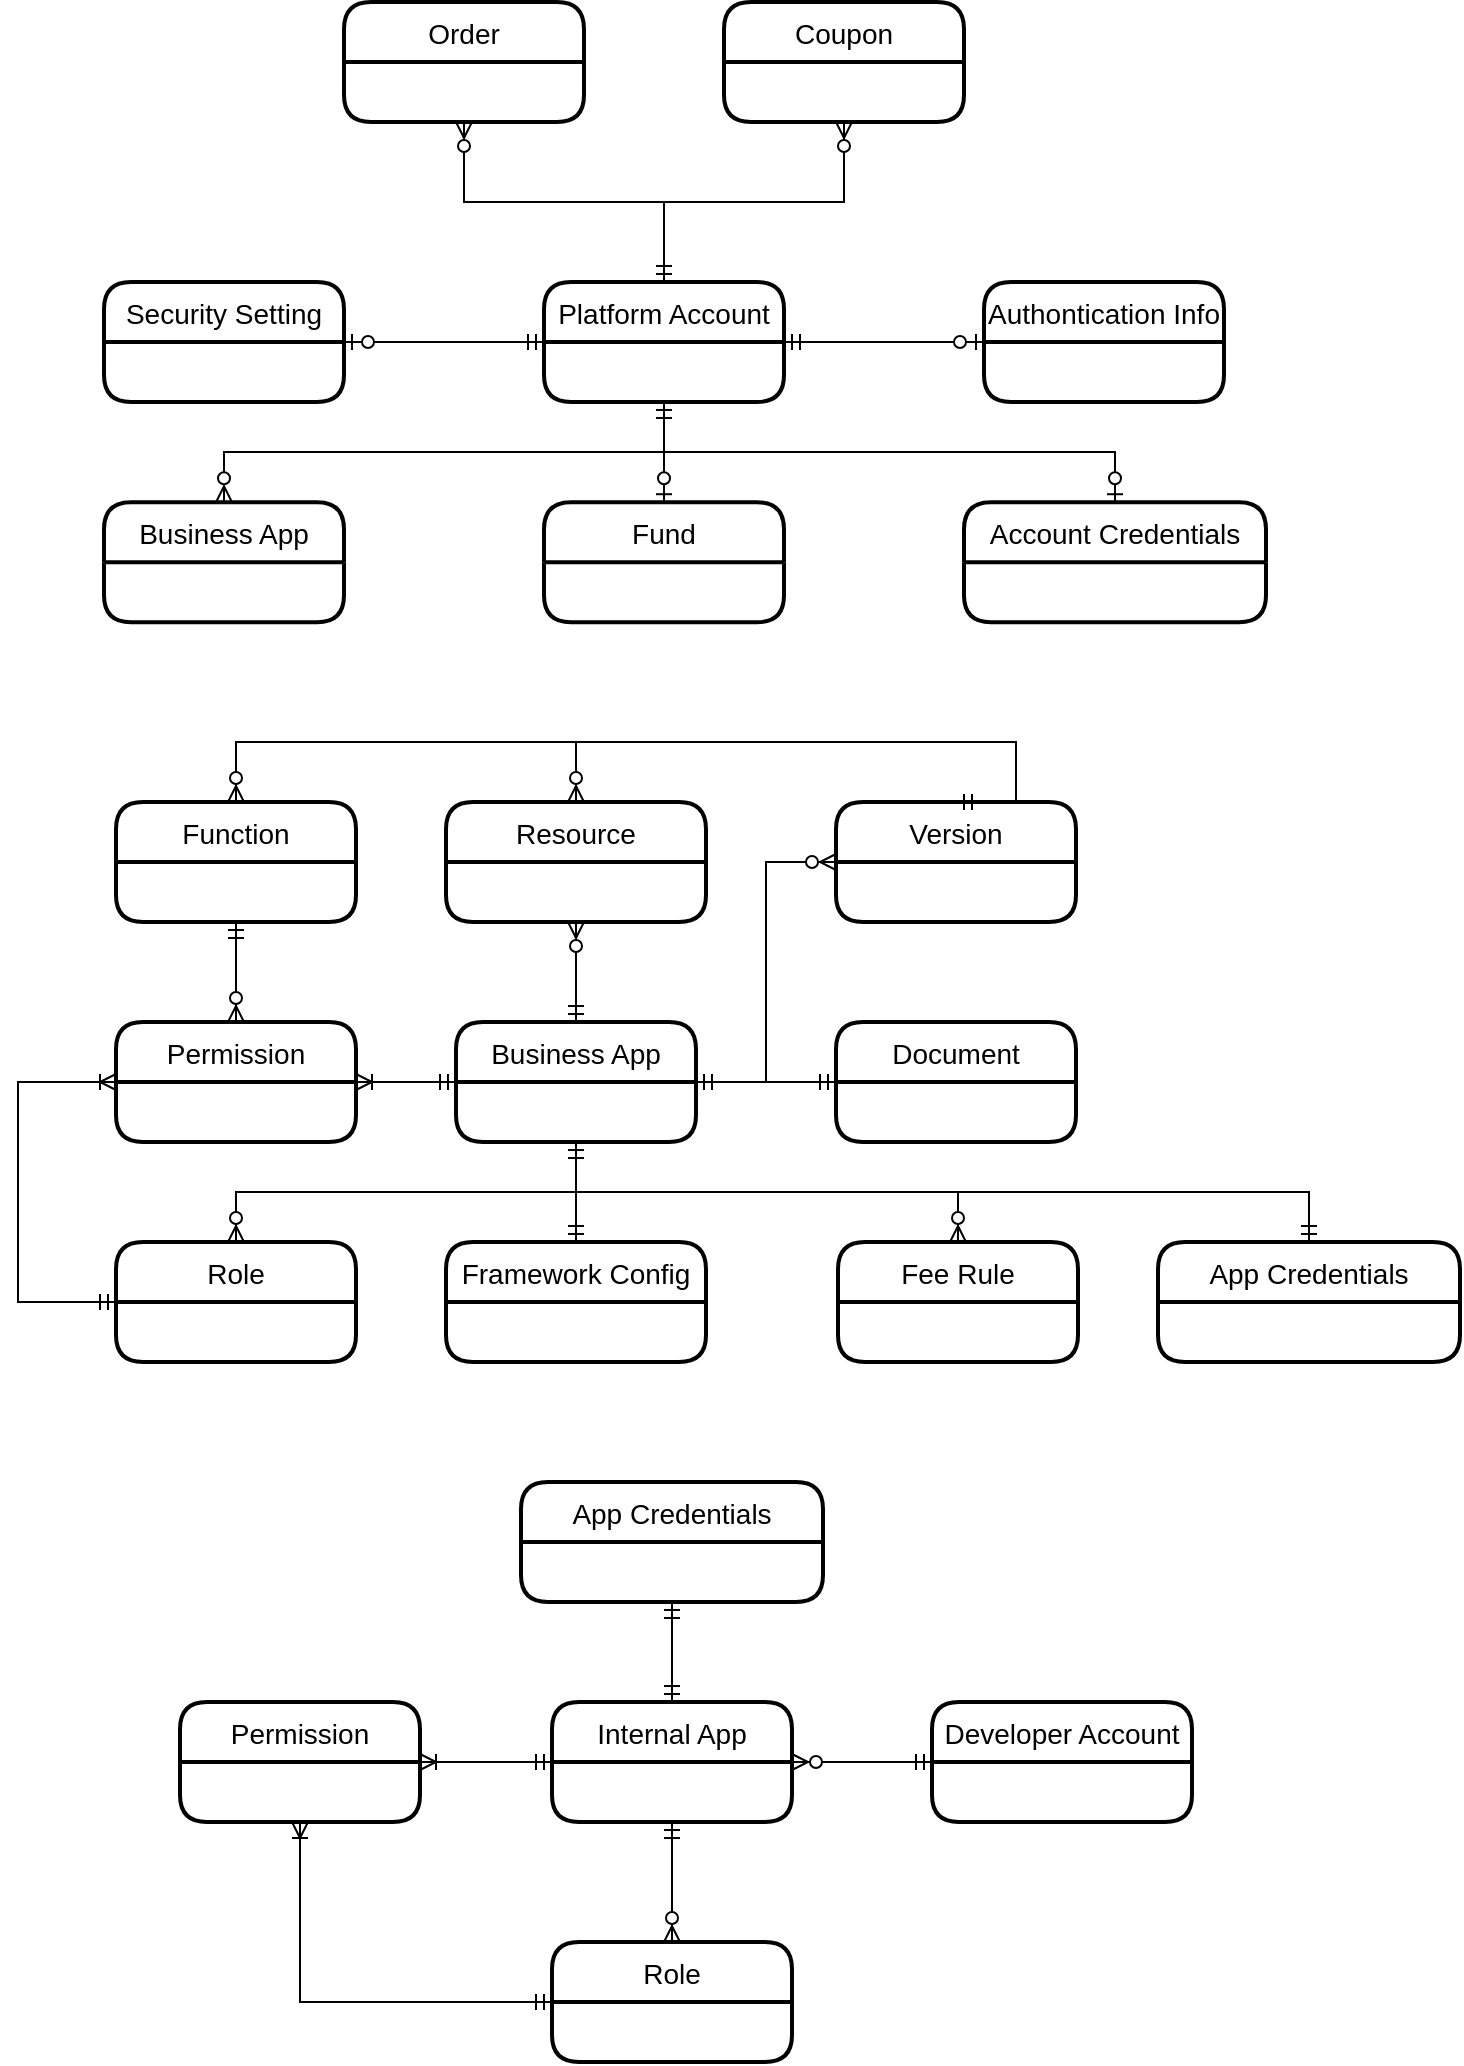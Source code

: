 <mxfile version="14.0.0" type="github" pages="2">
  <diagram id="IYIX17RpU93Togu5N2tr" name="第 1 页">
    <mxGraphModel dx="1186" dy="685" grid="1" gridSize="10" guides="1" tooltips="1" connect="1" arrows="0" fold="1" page="1" pageScale="1" pageWidth="827" pageHeight="1169" math="0" shadow="0">
      <root>
        <mxCell id="0" />
        <mxCell id="1" parent="0" />
        <mxCell id="A258h_NDpG_3otoxcBFi-5" value="Platform Account" style="swimlane;childLayout=stackLayout;horizontal=1;startSize=30;horizontalStack=0;rounded=1;fontSize=14;fontStyle=0;strokeWidth=2;resizeParent=0;resizeLast=1;shadow=0;dashed=0;align=center;" vertex="1" parent="1">
          <mxGeometry x="343" y="210" width="120" height="60" as="geometry" />
        </mxCell>
        <mxCell id="A258h_NDpG_3otoxcBFi-7" value="Business App" style="swimlane;childLayout=stackLayout;horizontal=1;startSize=30;horizontalStack=0;rounded=1;fontSize=14;fontStyle=0;strokeWidth=2;resizeParent=0;resizeLast=1;shadow=0;dashed=0;align=center;" vertex="1" parent="1">
          <mxGeometry x="299" y="580" width="120" height="60" as="geometry" />
        </mxCell>
        <mxCell id="A258h_NDpG_3otoxcBFi-8" value="Fund" style="swimlane;childLayout=stackLayout;horizontal=1;startSize=30;horizontalStack=0;rounded=1;fontSize=14;fontStyle=0;strokeWidth=2;resizeParent=0;resizeLast=1;shadow=0;dashed=0;align=center;" vertex="1" parent="1">
          <mxGeometry x="343" y="320.11" width="120" height="60" as="geometry">
            <mxRectangle x="210" y="390" width="130" height="30" as="alternateBounds" />
          </mxGeometry>
        </mxCell>
        <mxCell id="A258h_NDpG_3otoxcBFi-15" value="Order" style="swimlane;childLayout=stackLayout;horizontal=1;startSize=30;horizontalStack=0;rounded=1;fontSize=14;fontStyle=0;strokeWidth=2;resizeParent=0;resizeLast=1;shadow=0;dashed=0;align=center;" vertex="1" parent="1">
          <mxGeometry x="243" y="70" width="120" height="60" as="geometry">
            <mxRectangle x="210" y="390" width="130" height="30" as="alternateBounds" />
          </mxGeometry>
        </mxCell>
        <mxCell id="A258h_NDpG_3otoxcBFi-18" value="Coupon" style="swimlane;childLayout=stackLayout;horizontal=1;startSize=30;horizontalStack=0;rounded=1;fontSize=14;fontStyle=0;strokeWidth=2;resizeParent=0;resizeLast=1;shadow=0;dashed=0;align=center;" vertex="1" parent="1">
          <mxGeometry x="433" y="70" width="120" height="60" as="geometry">
            <mxRectangle x="210" y="390" width="130" height="30" as="alternateBounds" />
          </mxGeometry>
        </mxCell>
        <mxCell id="A258h_NDpG_3otoxcBFi-23" value="Security Setting" style="swimlane;childLayout=stackLayout;horizontal=1;startSize=30;horizontalStack=0;rounded=1;fontSize=14;fontStyle=0;strokeWidth=2;resizeParent=0;resizeLast=1;shadow=0;dashed=0;align=center;" vertex="1" parent="1">
          <mxGeometry x="123" y="210" width="120" height="60" as="geometry">
            <mxRectangle x="210" y="390" width="130" height="30" as="alternateBounds" />
          </mxGeometry>
        </mxCell>
        <mxCell id="A258h_NDpG_3otoxcBFi-28" value="Authontication Info" style="swimlane;childLayout=stackLayout;horizontal=1;startSize=30;horizontalStack=0;rounded=1;fontSize=14;fontStyle=0;strokeWidth=2;resizeParent=0;resizeLast=1;shadow=0;dashed=0;align=center;" vertex="1" parent="1">
          <mxGeometry x="563" y="210" width="120" height="60" as="geometry">
            <mxRectangle x="210" y="390" width="130" height="30" as="alternateBounds" />
          </mxGeometry>
        </mxCell>
        <mxCell id="A258h_NDpG_3otoxcBFi-31" value="Permission" style="swimlane;childLayout=stackLayout;horizontal=1;startSize=30;horizontalStack=0;rounded=1;fontSize=14;fontStyle=0;strokeWidth=2;resizeParent=0;resizeLast=1;shadow=0;dashed=0;align=center;" vertex="1" parent="1">
          <mxGeometry x="129" y="580" width="120" height="60" as="geometry" />
        </mxCell>
        <mxCell id="A258h_NDpG_3otoxcBFi-34" value="Account Credentials" style="swimlane;childLayout=stackLayout;horizontal=1;startSize=30;horizontalStack=0;rounded=1;fontSize=14;fontStyle=0;strokeWidth=2;resizeParent=0;resizeLast=1;shadow=0;dashed=0;align=center;" vertex="1" parent="1">
          <mxGeometry x="553" y="320.11" width="151" height="60" as="geometry" />
        </mxCell>
        <mxCell id="A258h_NDpG_3otoxcBFi-37" value="Framework Config" style="swimlane;childLayout=stackLayout;horizontal=1;startSize=30;horizontalStack=0;rounded=1;fontSize=14;fontStyle=0;strokeWidth=2;resizeParent=0;resizeLast=1;shadow=0;dashed=0;align=center;" vertex="1" parent="1">
          <mxGeometry x="294" y="690" width="130" height="60" as="geometry" />
        </mxCell>
        <mxCell id="A258h_NDpG_3otoxcBFi-44" value="Resource" style="swimlane;childLayout=stackLayout;horizontal=1;startSize=30;horizontalStack=0;rounded=1;fontSize=14;fontStyle=0;strokeWidth=2;resizeParent=0;resizeLast=1;shadow=0;dashed=0;align=center;" vertex="1" parent="1">
          <mxGeometry x="294" y="470" width="130" height="60" as="geometry" />
        </mxCell>
        <mxCell id="A258h_NDpG_3otoxcBFi-61" value="Business App" style="swimlane;childLayout=stackLayout;horizontal=1;startSize=30;horizontalStack=0;rounded=1;fontSize=14;fontStyle=0;strokeWidth=2;resizeParent=0;resizeLast=1;shadow=0;dashed=0;align=center;" vertex="1" parent="1">
          <mxGeometry x="123" y="320.11" width="120" height="60" as="geometry">
            <mxRectangle x="210" y="390" width="130" height="30" as="alternateBounds" />
          </mxGeometry>
        </mxCell>
        <mxCell id="A258h_NDpG_3otoxcBFi-66" value="Version" style="swimlane;childLayout=stackLayout;horizontal=1;startSize=30;horizontalStack=0;rounded=1;fontSize=14;fontStyle=0;strokeWidth=2;resizeParent=0;resizeLast=1;shadow=0;dashed=0;align=center;" vertex="1" parent="1">
          <mxGeometry x="489" y="470" width="120" height="60" as="geometry" />
        </mxCell>
        <mxCell id="A258h_NDpG_3otoxcBFi-71" value="Fee Rule" style="swimlane;childLayout=stackLayout;horizontal=1;startSize=30;horizontalStack=0;rounded=1;fontSize=14;fontStyle=0;strokeWidth=2;resizeParent=0;resizeLast=1;shadow=0;dashed=0;align=center;" vertex="1" parent="1">
          <mxGeometry x="490" y="690" width="120" height="60" as="geometry" />
        </mxCell>
        <mxCell id="A258h_NDpG_3otoxcBFi-74" value="Function" style="swimlane;childLayout=stackLayout;horizontal=1;startSize=30;horizontalStack=0;rounded=1;fontSize=14;fontStyle=0;strokeWidth=2;resizeParent=0;resizeLast=1;shadow=0;dashed=0;align=center;" vertex="1" parent="1">
          <mxGeometry x="129" y="470" width="120" height="60" as="geometry" />
        </mxCell>
        <mxCell id="Qw2MKtvuWThIbptTe2I7-36" value="" style="edgeStyle=orthogonalEdgeStyle;fontSize=12;html=1;endArrow=ERzeroToMany;startArrow=ERmandOne;exitX=0.5;exitY=0;exitDx=0;exitDy=0;entryX=0.5;entryY=1;entryDx=0;entryDy=0;rounded=0;" edge="1" parent="1" source="A258h_NDpG_3otoxcBFi-5" target="A258h_NDpG_3otoxcBFi-18">
          <mxGeometry width="100" height="100" relative="1" as="geometry">
            <mxPoint x="563" y="220" as="sourcePoint" />
            <mxPoint x="663" y="120" as="targetPoint" />
          </mxGeometry>
        </mxCell>
        <mxCell id="Qw2MKtvuWThIbptTe2I7-37" value="" style="edgeStyle=orthogonalEdgeStyle;fontSize=12;html=1;endArrow=ERzeroToMany;startArrow=ERmandOne;exitX=0.5;exitY=0;exitDx=0;exitDy=0;entryX=0.5;entryY=1;entryDx=0;entryDy=0;rounded=0;" edge="1" parent="1" source="A258h_NDpG_3otoxcBFi-5" target="A258h_NDpG_3otoxcBFi-15">
          <mxGeometry width="100" height="100" relative="1" as="geometry">
            <mxPoint x="297" y="160" as="sourcePoint" />
            <mxPoint x="387" y="80" as="targetPoint" />
          </mxGeometry>
        </mxCell>
        <mxCell id="Qw2MKtvuWThIbptTe2I7-42" value="" style="fontSize=12;html=1;endArrow=ERzeroToMany;startArrow=ERmandOne;exitX=1;exitY=0.5;exitDx=0;exitDy=0;entryX=0;entryY=0.5;entryDx=0;entryDy=0;edgeStyle=orthogonalEdgeStyle;rounded=0;" edge="1" parent="1" source="A258h_NDpG_3otoxcBFi-7" target="A258h_NDpG_3otoxcBFi-66">
          <mxGeometry width="100" height="100" relative="1" as="geometry">
            <mxPoint x="655" y="405" as="sourcePoint" />
            <mxPoint x="755" y="305" as="targetPoint" />
          </mxGeometry>
        </mxCell>
        <mxCell id="Qw2MKtvuWThIbptTe2I7-43" value="" style="fontSize=12;html=1;endArrow=ERzeroToMany;startArrow=ERmandOne;exitX=0.5;exitY=1;exitDx=0;exitDy=0;entryX=0.5;entryY=0;entryDx=0;entryDy=0;rounded=0;edgeStyle=orthogonalEdgeStyle;" edge="1" parent="1" source="A258h_NDpG_3otoxcBFi-5" target="A258h_NDpG_3otoxcBFi-61">
          <mxGeometry width="100" height="100" relative="1" as="geometry">
            <mxPoint x="607" y="480.11" as="sourcePoint" />
            <mxPoint x="707" y="380.11" as="targetPoint" />
          </mxGeometry>
        </mxCell>
        <mxCell id="Qw2MKtvuWThIbptTe2I7-50" value="" style="fontSize=12;html=1;endArrow=ERzeroToMany;startArrow=ERmandOne;exitX=0.5;exitY=0;exitDx=0;exitDy=0;entryX=0.5;entryY=1;entryDx=0;entryDy=0;" edge="1" parent="1" source="A258h_NDpG_3otoxcBFi-7" target="A258h_NDpG_3otoxcBFi-44">
          <mxGeometry width="100" height="100" relative="1" as="geometry">
            <mxPoint x="745" y="50" as="sourcePoint" />
            <mxPoint x="845" y="-50" as="targetPoint" />
          </mxGeometry>
        </mxCell>
        <mxCell id="Qw2MKtvuWThIbptTe2I7-56" value="" style="edgeStyle=orthogonalEdgeStyle;fontSize=12;html=1;endArrow=ERoneToMany;startArrow=ERmandOne;rounded=0;exitX=0;exitY=0.5;exitDx=0;exitDy=0;entryX=1;entryY=0.5;entryDx=0;entryDy=0;" edge="1" parent="1" source="A258h_NDpG_3otoxcBFi-7" target="A258h_NDpG_3otoxcBFi-31">
          <mxGeometry width="100" height="100" relative="1" as="geometry">
            <mxPoint x="755" y="210" as="sourcePoint" />
            <mxPoint x="855" y="110" as="targetPoint" />
          </mxGeometry>
        </mxCell>
        <mxCell id="Qw2MKtvuWThIbptTe2I7-57" value="" style="edgeStyle=orthogonalEdgeStyle;fontSize=12;html=1;endArrow=ERmandOne;startArrow=ERmandOne;rounded=0;exitX=0.5;exitY=1;exitDx=0;exitDy=0;entryX=0.5;entryY=0;entryDx=0;entryDy=0;" edge="1" parent="1" source="A258h_NDpG_3otoxcBFi-7" target="A258h_NDpG_3otoxcBFi-37">
          <mxGeometry width="100" height="100" relative="1" as="geometry">
            <mxPoint x="519" y="490" as="sourcePoint" />
            <mxPoint x="619" y="390" as="targetPoint" />
          </mxGeometry>
        </mxCell>
        <mxCell id="Qw2MKtvuWThIbptTe2I7-59" value="" style="edgeStyle=orthogonalEdgeStyle;fontSize=12;html=1;endArrow=ERzeroToMany;startArrow=ERmandOne;exitX=0.5;exitY=1;exitDx=0;exitDy=0;entryX=0.5;entryY=0;entryDx=0;entryDy=0;rounded=0;" edge="1" parent="1" source="A258h_NDpG_3otoxcBFi-74" target="A258h_NDpG_3otoxcBFi-31">
          <mxGeometry width="100" height="100" relative="1" as="geometry">
            <mxPoint x="519" y="420" as="sourcePoint" />
            <mxPoint x="609" y="340" as="targetPoint" />
          </mxGeometry>
        </mxCell>
        <mxCell id="Qw2MKtvuWThIbptTe2I7-60" value="" style="edgeStyle=orthogonalEdgeStyle;fontSize=12;html=1;endArrow=ERzeroToMany;startArrow=ERmandOne;entryX=0.5;entryY=0;entryDx=0;entryDy=0;rounded=0;exitX=0.5;exitY=1;exitDx=0;exitDy=0;" edge="1" parent="1" source="A258h_NDpG_3otoxcBFi-7" target="A258h_NDpG_3otoxcBFi-71">
          <mxGeometry width="100" height="100" relative="1" as="geometry">
            <mxPoint x="395" y="670" as="sourcePoint" />
            <mxPoint x="555" y="340" as="targetPoint" />
          </mxGeometry>
        </mxCell>
        <mxCell id="Qw2MKtvuWThIbptTe2I7-64" value="" style="edgeStyle=orthogonalEdgeStyle;fontSize=12;html=1;endArrow=ERzeroToMany;startArrow=ERmandOne;exitX=0.5;exitY=0;exitDx=0;exitDy=0;entryX=0.5;entryY=0;entryDx=0;entryDy=0;rounded=0;" edge="1" parent="1" source="A258h_NDpG_3otoxcBFi-66" target="A258h_NDpG_3otoxcBFi-44">
          <mxGeometry width="100" height="100" relative="1" as="geometry">
            <mxPoint x="575" y="520" as="sourcePoint" />
            <mxPoint x="665" y="440" as="targetPoint" />
            <Array as="points">
              <mxPoint x="579" y="440" />
              <mxPoint x="359" y="440" />
            </Array>
          </mxGeometry>
        </mxCell>
        <mxCell id="Qw2MKtvuWThIbptTe2I7-65" value="" style="edgeStyle=orthogonalEdgeStyle;fontSize=12;html=1;endArrow=ERzeroToMany;startArrow=ERmandOne;exitX=0.5;exitY=0;exitDx=0;exitDy=0;entryX=0.5;entryY=0;entryDx=0;entryDy=0;rounded=0;" edge="1" parent="1" source="A258h_NDpG_3otoxcBFi-66" target="A258h_NDpG_3otoxcBFi-74">
          <mxGeometry width="100" height="100" relative="1" as="geometry">
            <mxPoint x="529" y="430" as="sourcePoint" />
            <mxPoint x="619" y="350" as="targetPoint" />
            <Array as="points">
              <mxPoint x="579" y="440" />
              <mxPoint x="189" y="440" />
            </Array>
          </mxGeometry>
        </mxCell>
        <mxCell id="Qw2MKtvuWThIbptTe2I7-70" value="" style="edgeStyle=orthogonalEdgeStyle;fontSize=12;html=1;endArrow=ERzeroToOne;startArrow=ERmandOne;rounded=0;exitX=0;exitY=0.5;exitDx=0;exitDy=0;entryX=1;entryY=0.5;entryDx=0;entryDy=0;" edge="1" parent="1" source="A258h_NDpG_3otoxcBFi-5" target="A258h_NDpG_3otoxcBFi-23">
          <mxGeometry width="100" height="100" relative="1" as="geometry">
            <mxPoint x="1013" y="400" as="sourcePoint" />
            <mxPoint x="1113" y="300" as="targetPoint" />
          </mxGeometry>
        </mxCell>
        <mxCell id="Qw2MKtvuWThIbptTe2I7-71" value="" style="edgeStyle=orthogonalEdgeStyle;fontSize=12;html=1;endArrow=ERzeroToOne;startArrow=ERmandOne;rounded=0;exitX=1;exitY=0.5;exitDx=0;exitDy=0;" edge="1" parent="1" source="A258h_NDpG_3otoxcBFi-5">
          <mxGeometry width="100" height="100" relative="1" as="geometry">
            <mxPoint x="973" y="370" as="sourcePoint" />
            <mxPoint x="563" y="240" as="targetPoint" />
          </mxGeometry>
        </mxCell>
        <mxCell id="Qw2MKtvuWThIbptTe2I7-78" value="Role" style="swimlane;childLayout=stackLayout;horizontal=1;startSize=30;horizontalStack=0;rounded=1;fontSize=14;fontStyle=0;strokeWidth=2;resizeParent=0;resizeLast=1;shadow=0;dashed=0;align=center;" vertex="1" parent="1">
          <mxGeometry x="129" y="690" width="120" height="60" as="geometry" />
        </mxCell>
        <mxCell id="Qw2MKtvuWThIbptTe2I7-79" value="" style="fontSize=12;html=1;endArrow=ERzeroToMany;startArrow=ERmandOne;exitX=0.5;exitY=1;exitDx=0;exitDy=0;edgeStyle=orthogonalEdgeStyle;rounded=0;" edge="1" parent="1" source="A258h_NDpG_3otoxcBFi-7" target="Qw2MKtvuWThIbptTe2I7-78">
          <mxGeometry width="100" height="100" relative="1" as="geometry">
            <mxPoint x="565" y="790" as="sourcePoint" />
            <mxPoint x="665" y="790" as="targetPoint" />
          </mxGeometry>
        </mxCell>
        <mxCell id="Qw2MKtvuWThIbptTe2I7-80" value="" style="edgeStyle=orthogonalEdgeStyle;fontSize=12;html=1;endArrow=ERzeroToOne;startArrow=ERmandOne;rounded=0;exitX=0.5;exitY=1;exitDx=0;exitDy=0;entryX=0.5;entryY=0;entryDx=0;entryDy=0;" edge="1" parent="1" source="A258h_NDpG_3otoxcBFi-5" target="A258h_NDpG_3otoxcBFi-8">
          <mxGeometry width="100" height="100" relative="1" as="geometry">
            <mxPoint x="473" y="250" as="sourcePoint" />
            <mxPoint x="573" y="250" as="targetPoint" />
          </mxGeometry>
        </mxCell>
        <mxCell id="zjfae4b-PSYvWiLO06Wc-3" value="Internal App" style="swimlane;childLayout=stackLayout;horizontal=1;startSize=30;horizontalStack=0;rounded=1;fontSize=14;fontStyle=0;strokeWidth=2;resizeParent=0;resizeLast=1;shadow=0;dashed=0;align=center;" vertex="1" parent="1">
          <mxGeometry x="347" y="920" width="120" height="60" as="geometry" />
        </mxCell>
        <mxCell id="zjfae4b-PSYvWiLO06Wc-4" value="Permission" style="swimlane;childLayout=stackLayout;horizontal=1;startSize=30;horizontalStack=0;rounded=1;fontSize=14;fontStyle=0;strokeWidth=2;resizeParent=0;resizeLast=1;shadow=0;dashed=0;align=center;" vertex="1" parent="1">
          <mxGeometry x="161" y="920" width="120" height="60" as="geometry" />
        </mxCell>
        <mxCell id="zjfae4b-PSYvWiLO06Wc-12" value="" style="edgeStyle=orthogonalEdgeStyle;fontSize=12;html=1;endArrow=ERoneToMany;startArrow=ERmandOne;rounded=0;exitX=0;exitY=0.5;exitDx=0;exitDy=0;entryX=1;entryY=0.5;entryDx=0;entryDy=0;" edge="1" parent="1" source="zjfae4b-PSYvWiLO06Wc-3" target="zjfae4b-PSYvWiLO06Wc-4">
          <mxGeometry width="100" height="100" relative="1" as="geometry">
            <mxPoint x="787" y="550" as="sourcePoint" />
            <mxPoint x="887" y="450" as="targetPoint" />
          </mxGeometry>
        </mxCell>
        <mxCell id="zjfae4b-PSYvWiLO06Wc-18" value="Role" style="swimlane;childLayout=stackLayout;horizontal=1;startSize=30;horizontalStack=0;rounded=1;fontSize=14;fontStyle=0;strokeWidth=2;resizeParent=0;resizeLast=1;shadow=0;dashed=0;align=center;" vertex="1" parent="1">
          <mxGeometry x="347" y="1040" width="120" height="60" as="geometry" />
        </mxCell>
        <mxCell id="zjfae4b-PSYvWiLO06Wc-19" value="" style="fontSize=12;html=1;endArrow=ERzeroToMany;startArrow=ERmandOne;exitX=0.5;exitY=1;exitDx=0;exitDy=0;edgeStyle=orthogonalEdgeStyle;rounded=0;" edge="1" parent="1" source="zjfae4b-PSYvWiLO06Wc-3" target="zjfae4b-PSYvWiLO06Wc-18">
          <mxGeometry width="100" height="100" relative="1" as="geometry">
            <mxPoint x="597" y="1130" as="sourcePoint" />
            <mxPoint x="697" y="1130" as="targetPoint" />
          </mxGeometry>
        </mxCell>
        <mxCell id="zjfae4b-PSYvWiLO06Wc-20" value="" style="edgeStyle=orthogonalEdgeStyle;fontSize=12;html=1;endArrow=ERoneToMany;startArrow=ERmandOne;rounded=0;exitX=0;exitY=0.5;exitDx=0;exitDy=0;entryX=0.5;entryY=1;entryDx=0;entryDy=0;" edge="1" parent="1" source="zjfae4b-PSYvWiLO06Wc-18" target="zjfae4b-PSYvWiLO06Wc-4">
          <mxGeometry width="100" height="100" relative="1" as="geometry">
            <mxPoint x="261" y="1150" as="sourcePoint" />
            <mxPoint x="211" y="1150" as="targetPoint" />
            <Array as="points">
              <mxPoint x="221" y="1070" />
            </Array>
          </mxGeometry>
        </mxCell>
        <mxCell id="zjfae4b-PSYvWiLO06Wc-21" value="Developer Account" style="swimlane;childLayout=stackLayout;horizontal=1;startSize=30;horizontalStack=0;rounded=1;fontSize=14;fontStyle=0;strokeWidth=2;resizeParent=0;resizeLast=1;shadow=0;dashed=0;align=center;" vertex="1" parent="1">
          <mxGeometry x="537" y="920" width="130" height="60" as="geometry" />
        </mxCell>
        <mxCell id="zjfae4b-PSYvWiLO06Wc-22" value="" style="fontSize=12;html=1;endArrow=ERzeroToMany;startArrow=ERmandOne;exitX=0;exitY=0.5;exitDx=0;exitDy=0;entryX=1;entryY=0.5;entryDx=0;entryDy=0;" edge="1" parent="1" source="zjfae4b-PSYvWiLO06Wc-21" target="zjfae4b-PSYvWiLO06Wc-3">
          <mxGeometry width="100" height="100" relative="1" as="geometry">
            <mxPoint x="517" y="830" as="sourcePoint" />
            <mxPoint x="617" y="830" as="targetPoint" />
          </mxGeometry>
        </mxCell>
        <mxCell id="zjfae4b-PSYvWiLO06Wc-26" value="Document" style="swimlane;childLayout=stackLayout;horizontal=1;startSize=30;horizontalStack=0;rounded=1;fontSize=14;fontStyle=0;strokeWidth=2;resizeParent=0;resizeLast=1;shadow=0;dashed=0;align=center;" vertex="1" parent="1">
          <mxGeometry x="489" y="580" width="120" height="60" as="geometry" />
        </mxCell>
        <mxCell id="zjfae4b-PSYvWiLO06Wc-27" value="" style="fontSize=12;html=1;endArrow=ERmandOne;startArrow=ERmandOne;entryX=0;entryY=0.5;entryDx=0;entryDy=0;exitX=1;exitY=0.5;exitDx=0;exitDy=0;" edge="1" parent="1" source="A258h_NDpG_3otoxcBFi-7" target="zjfae4b-PSYvWiLO06Wc-26">
          <mxGeometry width="100" height="100" relative="1" as="geometry">
            <mxPoint x="499" y="610" as="sourcePoint" />
            <mxPoint x="499" y="560" as="targetPoint" />
          </mxGeometry>
        </mxCell>
        <mxCell id="zjfae4b-PSYvWiLO06Wc-28" value="" style="edgeStyle=orthogonalEdgeStyle;fontSize=12;html=1;endArrow=ERzeroToOne;startArrow=ERmandOne;exitX=0.5;exitY=1;exitDx=0;exitDy=0;entryX=0.5;entryY=0;entryDx=0;entryDy=0;rounded=0;" edge="1" parent="1" source="A258h_NDpG_3otoxcBFi-5" target="A258h_NDpG_3otoxcBFi-34">
          <mxGeometry width="100" height="100" relative="1" as="geometry">
            <mxPoint x="273" y="890" as="sourcePoint" />
            <mxPoint x="373" y="790" as="targetPoint" />
          </mxGeometry>
        </mxCell>
        <mxCell id="zjfae4b-PSYvWiLO06Wc-29" value="" style="edgeStyle=orthogonalEdgeStyle;fontSize=12;html=1;endArrow=ERoneToMany;startArrow=ERmandOne;exitX=0;exitY=0.5;exitDx=0;exitDy=0;entryX=0;entryY=0.5;entryDx=0;entryDy=0;rounded=0;" edge="1" parent="1" source="Qw2MKtvuWThIbptTe2I7-78" target="A258h_NDpG_3otoxcBFi-31">
          <mxGeometry width="100" height="100" relative="1" as="geometry">
            <mxPoint x="-10" y="740" as="sourcePoint" />
            <mxPoint x="90" y="640" as="targetPoint" />
            <Array as="points">
              <mxPoint x="80" y="720" />
              <mxPoint x="80" y="610" />
            </Array>
          </mxGeometry>
        </mxCell>
        <mxCell id="zjfae4b-PSYvWiLO06Wc-30" value="App Credentials" style="swimlane;childLayout=stackLayout;horizontal=1;startSize=30;horizontalStack=0;rounded=1;fontSize=14;fontStyle=0;strokeWidth=2;resizeParent=0;resizeLast=1;shadow=0;dashed=0;align=center;" vertex="1" parent="1">
          <mxGeometry x="650" y="690" width="151" height="60" as="geometry" />
        </mxCell>
        <mxCell id="zjfae4b-PSYvWiLO06Wc-31" value="" style="edgeStyle=orthogonalEdgeStyle;fontSize=12;html=1;endArrow=ERmandOne;startArrow=ERmandOne;rounded=0;exitX=0.5;exitY=1;exitDx=0;exitDy=0;entryX=0.5;entryY=0;entryDx=0;entryDy=0;" edge="1" parent="1" source="A258h_NDpG_3otoxcBFi-7" target="zjfae4b-PSYvWiLO06Wc-30">
          <mxGeometry width="100" height="100" relative="1" as="geometry">
            <mxPoint x="369" y="650" as="sourcePoint" />
            <mxPoint x="369" y="700" as="targetPoint" />
          </mxGeometry>
        </mxCell>
        <mxCell id="zjfae4b-PSYvWiLO06Wc-32" value="App Credentials" style="swimlane;childLayout=stackLayout;horizontal=1;startSize=30;horizontalStack=0;rounded=1;fontSize=14;fontStyle=0;strokeWidth=2;resizeParent=0;resizeLast=1;shadow=0;dashed=0;align=center;" vertex="1" parent="1">
          <mxGeometry x="331.5" y="810" width="151" height="60" as="geometry" />
        </mxCell>
        <mxCell id="zjfae4b-PSYvWiLO06Wc-33" value="" style="edgeStyle=orthogonalEdgeStyle;fontSize=12;html=1;endArrow=ERmandOne;startArrow=ERmandOne;rounded=0;exitX=0.5;exitY=1;exitDx=0;exitDy=0;" edge="1" parent="1" source="zjfae4b-PSYvWiLO06Wc-32" target="zjfae4b-PSYvWiLO06Wc-3">
          <mxGeometry width="100" height="100" relative="1" as="geometry">
            <mxPoint x="410" y="650" as="sourcePoint" />
            <mxPoint x="776.5" y="700" as="targetPoint" />
          </mxGeometry>
        </mxCell>
      </root>
    </mxGraphModel>
  </diagram>
  <diagram id="cXg32cSVJEyeUhCVyxiW" name="第 2 页">
    <mxGraphModel dx="1186" dy="685" grid="1" gridSize="10" guides="1" tooltips="1" connect="1" arrows="1" fold="1" page="1" pageScale="1" pageWidth="827" pageHeight="1169" math="0" shadow="0">
      <root>
        <mxCell id="U0HshNzUBzlzaWFqLwYB-0" />
        <mxCell id="U0HshNzUBzlzaWFqLwYB-1" parent="U0HshNzUBzlzaWFqLwYB-0" />
        <mxCell id="crABGNKRulGtUiDR5h1D-0" value="Platform Account" style="swimlane;childLayout=stackLayout;horizontal=1;startSize=30;horizontalStack=0;rounded=1;fontSize=14;fontStyle=0;strokeWidth=2;resizeParent=0;resizeLast=1;shadow=0;dashed=0;align=center;" vertex="1" parent="U0HshNzUBzlzaWFqLwYB-1">
          <mxGeometry x="380" y="190" width="120" height="60" as="geometry" />
        </mxCell>
        <mxCell id="crABGNKRulGtUiDR5h1D-1" value="Internal App" style="swimlane;childLayout=stackLayout;horizontal=1;startSize=30;horizontalStack=0;rounded=1;fontSize=14;fontStyle=0;strokeWidth=2;resizeParent=0;resizeLast=1;shadow=0;dashed=0;align=center;" vertex="1" parent="U0HshNzUBzlzaWFqLwYB-1">
          <mxGeometry x="410" y="590" width="120" height="60" as="geometry" />
        </mxCell>
        <mxCell id="crABGNKRulGtUiDR5h1D-2" value="Fund" style="swimlane;childLayout=stackLayout;horizontal=1;startSize=30;horizontalStack=0;rounded=1;fontSize=14;fontStyle=0;strokeWidth=2;resizeParent=0;resizeLast=1;shadow=0;dashed=0;align=center;" vertex="1" parent="U0HshNzUBzlzaWFqLwYB-1">
          <mxGeometry x="600" y="300.11" width="120" height="60" as="geometry">
            <mxRectangle x="210" y="390" width="130" height="30" as="alternateBounds" />
          </mxGeometry>
        </mxCell>
        <mxCell id="crABGNKRulGtUiDR5h1D-3" value="Order" style="swimlane;childLayout=stackLayout;horizontal=1;startSize=30;horizontalStack=0;rounded=1;fontSize=14;fontStyle=0;strokeWidth=2;resizeParent=0;resizeLast=1;shadow=0;dashed=0;align=center;" vertex="1" parent="U0HshNzUBzlzaWFqLwYB-1">
          <mxGeometry x="280" y="50" width="120" height="60" as="geometry">
            <mxRectangle x="210" y="390" width="130" height="30" as="alternateBounds" />
          </mxGeometry>
        </mxCell>
        <mxCell id="crABGNKRulGtUiDR5h1D-4" value="Coupon" style="swimlane;childLayout=stackLayout;horizontal=1;startSize=30;horizontalStack=0;rounded=1;fontSize=14;fontStyle=0;strokeWidth=2;resizeParent=0;resizeLast=1;shadow=0;dashed=0;align=center;" vertex="1" parent="U0HshNzUBzlzaWFqLwYB-1">
          <mxGeometry x="470" y="50" width="120" height="60" as="geometry">
            <mxRectangle x="210" y="390" width="130" height="30" as="alternateBounds" />
          </mxGeometry>
        </mxCell>
        <mxCell id="crABGNKRulGtUiDR5h1D-5" value="Security Setting" style="swimlane;childLayout=stackLayout;horizontal=1;startSize=30;horizontalStack=0;rounded=1;fontSize=14;fontStyle=0;strokeWidth=2;resizeParent=0;resizeLast=1;shadow=0;dashed=0;align=center;" vertex="1" parent="U0HshNzUBzlzaWFqLwYB-1">
          <mxGeometry x="160" y="190" width="120" height="60" as="geometry">
            <mxRectangle x="210" y="390" width="130" height="30" as="alternateBounds" />
          </mxGeometry>
        </mxCell>
        <mxCell id="crABGNKRulGtUiDR5h1D-6" value="Authontication Info" style="swimlane;childLayout=stackLayout;horizontal=1;startSize=30;horizontalStack=0;rounded=1;fontSize=14;fontStyle=0;strokeWidth=2;resizeParent=0;resizeLast=1;shadow=0;dashed=0;align=center;" vertex="1" parent="U0HshNzUBzlzaWFqLwYB-1">
          <mxGeometry x="600" y="190" width="120" height="60" as="geometry">
            <mxRectangle x="210" y="390" width="130" height="30" as="alternateBounds" />
          </mxGeometry>
        </mxCell>
        <mxCell id="crABGNKRulGtUiDR5h1D-7" value="Client Permission" style="swimlane;childLayout=stackLayout;horizontal=1;startSize=30;horizontalStack=0;rounded=1;fontSize=14;fontStyle=0;strokeWidth=2;resizeParent=0;resizeLast=1;shadow=0;dashed=0;align=center;" vertex="1" parent="U0HshNzUBzlzaWFqLwYB-1">
          <mxGeometry x="240" y="590" width="120" height="60" as="geometry" />
        </mxCell>
        <mxCell id="crABGNKRulGtUiDR5h1D-8" value="Credentials" style="swimlane;childLayout=stackLayout;horizontal=1;startSize=30;horizontalStack=0;rounded=1;fontSize=14;fontStyle=0;strokeWidth=2;resizeParent=0;resizeLast=1;shadow=0;dashed=0;align=center;" vertex="1" parent="U0HshNzUBzlzaWFqLwYB-1">
          <mxGeometry x="160" y="300.11" width="120" height="60" as="geometry" />
        </mxCell>
        <mxCell id="crABGNKRulGtUiDR5h1D-9" value="Config" style="swimlane;childLayout=stackLayout;horizontal=1;startSize=30;horizontalStack=0;rounded=1;fontSize=14;fontStyle=0;strokeWidth=2;resizeParent=0;resizeLast=1;shadow=0;dashed=0;align=center;" vertex="1" parent="U0HshNzUBzlzaWFqLwYB-1">
          <mxGeometry x="326" y="700" width="120" height="60" as="geometry" />
        </mxCell>
        <mxCell id="crABGNKRulGtUiDR5h1D-11" value="Menu" style="swimlane;childLayout=stackLayout;horizontal=1;startSize=30;horizontalStack=0;rounded=1;fontSize=14;fontStyle=0;strokeWidth=2;resizeParent=0;resizeLast=1;shadow=0;dashed=0;align=center;" vertex="1" parent="U0HshNzUBzlzaWFqLwYB-1">
          <mxGeometry x="70" y="590" width="120" height="60" as="geometry" />
        </mxCell>
        <mxCell id="crABGNKRulGtUiDR5h1D-12" value="Operation" style="swimlane;childLayout=stackLayout;horizontal=1;startSize=30;horizontalStack=0;rounded=1;fontSize=14;fontStyle=0;strokeWidth=2;resizeParent=0;resizeLast=1;shadow=0;dashed=0;align=center;" vertex="1" parent="U0HshNzUBzlzaWFqLwYB-1">
          <mxGeometry x="70" y="700" width="120" height="60" as="geometry" />
        </mxCell>
        <mxCell id="crABGNKRulGtUiDR5h1D-13" value="App" style="swimlane;childLayout=stackLayout;horizontal=1;startSize=30;horizontalStack=0;rounded=1;fontSize=14;fontStyle=0;strokeWidth=2;resizeParent=0;resizeLast=1;shadow=0;dashed=0;align=center;" vertex="1" parent="U0HshNzUBzlzaWFqLwYB-1">
          <mxGeometry x="380" y="300.11" width="120" height="60" as="geometry">
            <mxRectangle x="210" y="390" width="130" height="30" as="alternateBounds" />
          </mxGeometry>
        </mxCell>
        <mxCell id="crABGNKRulGtUiDR5h1D-15" value="Fee Rule" style="swimlane;childLayout=stackLayout;horizontal=1;startSize=30;horizontalStack=0;rounded=1;fontSize=14;fontStyle=0;strokeWidth=2;resizeParent=0;resizeLast=1;shadow=0;dashed=0;align=center;" vertex="1" parent="U0HshNzUBzlzaWFqLwYB-1">
          <mxGeometry x="520" y="700" width="120" height="60" as="geometry" />
        </mxCell>
        <mxCell id="crABGNKRulGtUiDR5h1D-17" value="" style="edgeStyle=orthogonalEdgeStyle;fontSize=12;html=1;endArrow=ERzeroToMany;startArrow=ERmandOne;exitX=0.5;exitY=0;exitDx=0;exitDy=0;entryX=0.5;entryY=1;entryDx=0;entryDy=0;rounded=0;" edge="1" parent="U0HshNzUBzlzaWFqLwYB-1" source="crABGNKRulGtUiDR5h1D-0" target="crABGNKRulGtUiDR5h1D-4">
          <mxGeometry width="100" height="100" relative="1" as="geometry">
            <mxPoint x="600" y="200" as="sourcePoint" />
            <mxPoint x="700" y="100" as="targetPoint" />
          </mxGeometry>
        </mxCell>
        <mxCell id="crABGNKRulGtUiDR5h1D-18" value="" style="edgeStyle=orthogonalEdgeStyle;fontSize=12;html=1;endArrow=ERzeroToMany;startArrow=ERmandOne;exitX=0.5;exitY=0;exitDx=0;exitDy=0;entryX=0.5;entryY=1;entryDx=0;entryDy=0;rounded=0;" edge="1" parent="U0HshNzUBzlzaWFqLwYB-1" source="crABGNKRulGtUiDR5h1D-0" target="crABGNKRulGtUiDR5h1D-3">
          <mxGeometry width="100" height="100" relative="1" as="geometry">
            <mxPoint x="334" y="140" as="sourcePoint" />
            <mxPoint x="424" y="60" as="targetPoint" />
          </mxGeometry>
        </mxCell>
        <mxCell id="crABGNKRulGtUiDR5h1D-20" value="" style="fontSize=12;html=1;endArrow=ERzeroToMany;startArrow=ERmandOne;exitX=0.5;exitY=1;exitDx=0;exitDy=0;entryX=0.5;entryY=0;entryDx=0;entryDy=0;" edge="1" parent="U0HshNzUBzlzaWFqLwYB-1" source="crABGNKRulGtUiDR5h1D-0" target="crABGNKRulGtUiDR5h1D-13">
          <mxGeometry width="100" height="100" relative="1" as="geometry">
            <mxPoint x="644" y="460.11" as="sourcePoint" />
            <mxPoint x="744" y="360.11" as="targetPoint" />
          </mxGeometry>
        </mxCell>
        <mxCell id="crABGNKRulGtUiDR5h1D-21" value="" style="edgeStyle=orthogonalEdgeStyle;fontSize=12;html=1;endArrow=ERmandOne;startArrow=ERmandOne;rounded=0;entryX=0.5;entryY=1;entryDx=0;entryDy=0;exitX=0.5;exitY=0;exitDx=0;exitDy=0;" edge="1" parent="U0HshNzUBzlzaWFqLwYB-1" source="crABGNKRulGtUiDR5h1D-8" target="crABGNKRulGtUiDR5h1D-0">
          <mxGeometry width="100" height="100" relative="1" as="geometry">
            <mxPoint x="254" y="370" as="sourcePoint" />
            <mxPoint x="354" y="270" as="targetPoint" />
          </mxGeometry>
        </mxCell>
        <mxCell id="crABGNKRulGtUiDR5h1D-23" value="" style="edgeStyle=orthogonalEdgeStyle;fontSize=12;html=1;endArrow=ERoneToMany;startArrow=ERmandOne;rounded=0;exitX=0;exitY=0.5;exitDx=0;exitDy=0;entryX=1;entryY=0.5;entryDx=0;entryDy=0;" edge="1" parent="U0HshNzUBzlzaWFqLwYB-1" source="crABGNKRulGtUiDR5h1D-1" target="crABGNKRulGtUiDR5h1D-7">
          <mxGeometry width="100" height="100" relative="1" as="geometry">
            <mxPoint x="866" y="220" as="sourcePoint" />
            <mxPoint x="966" y="120" as="targetPoint" />
          </mxGeometry>
        </mxCell>
        <mxCell id="crABGNKRulGtUiDR5h1D-24" value="" style="edgeStyle=orthogonalEdgeStyle;fontSize=12;html=1;endArrow=ERmandOne;startArrow=ERmandOne;rounded=0;exitX=0.5;exitY=1;exitDx=0;exitDy=0;entryX=0.5;entryY=0;entryDx=0;entryDy=0;" edge="1" parent="U0HshNzUBzlzaWFqLwYB-1" source="crABGNKRulGtUiDR5h1D-1" target="crABGNKRulGtUiDR5h1D-9">
          <mxGeometry width="100" height="100" relative="1" as="geometry">
            <mxPoint x="630" y="500" as="sourcePoint" />
            <mxPoint x="730" y="400" as="targetPoint" />
          </mxGeometry>
        </mxCell>
        <mxCell id="crABGNKRulGtUiDR5h1D-26" value="" style="edgeStyle=orthogonalEdgeStyle;fontSize=12;html=1;endArrow=ERzeroToMany;startArrow=ERmandOne;entryX=0.5;entryY=0;entryDx=0;entryDy=0;rounded=0;exitX=0.5;exitY=1;exitDx=0;exitDy=0;" edge="1" parent="U0HshNzUBzlzaWFqLwYB-1" source="crABGNKRulGtUiDR5h1D-1" target="crABGNKRulGtUiDR5h1D-15">
          <mxGeometry width="100" height="100" relative="1" as="geometry">
            <mxPoint x="506" y="680" as="sourcePoint" />
            <mxPoint x="666" y="350" as="targetPoint" />
          </mxGeometry>
        </mxCell>
        <mxCell id="crABGNKRulGtUiDR5h1D-27" value="" style="edgeStyle=orthogonalEdgeStyle;fontSize=12;html=1;endArrow=ERzeroToMany;startArrow=ERmandOne;exitX=0;exitY=0.5;exitDx=0;exitDy=0;entryX=1;entryY=0.5;entryDx=0;entryDy=0;rounded=0;" edge="1" parent="U0HshNzUBzlzaWFqLwYB-1" source="crABGNKRulGtUiDR5h1D-7" target="crABGNKRulGtUiDR5h1D-11">
          <mxGeometry width="100" height="100" relative="1" as="geometry">
            <mxPoint x="196" y="770" as="sourcePoint" />
            <mxPoint x="286" y="690" as="targetPoint" />
          </mxGeometry>
        </mxCell>
        <mxCell id="crABGNKRulGtUiDR5h1D-28" value="" style="edgeStyle=orthogonalEdgeStyle;fontSize=12;html=1;endArrow=ERzeroToMany;startArrow=ERmandOne;exitX=0.5;exitY=1;exitDx=0;exitDy=0;entryX=1;entryY=0.5;entryDx=0;entryDy=0;rounded=0;" edge="1" parent="U0HshNzUBzlzaWFqLwYB-1" source="crABGNKRulGtUiDR5h1D-7" target="crABGNKRulGtUiDR5h1D-12">
          <mxGeometry width="100" height="100" relative="1" as="geometry">
            <mxPoint x="640" y="440" as="sourcePoint" />
            <mxPoint x="730" y="360" as="targetPoint" />
          </mxGeometry>
        </mxCell>
        <mxCell id="crABGNKRulGtUiDR5h1D-29" value="" style="edgeStyle=orthogonalEdgeStyle;fontSize=12;html=1;endArrow=ERzeroToMany;startArrow=ERmandOne;exitX=0.5;exitY=1;exitDx=0;exitDy=0;rounded=0;" edge="1" parent="U0HshNzUBzlzaWFqLwYB-1" source="crABGNKRulGtUiDR5h1D-11" target="crABGNKRulGtUiDR5h1D-12">
          <mxGeometry width="100" height="100" relative="1" as="geometry">
            <mxPoint x="640" y="440" as="sourcePoint" />
            <mxPoint x="730" y="360" as="targetPoint" />
          </mxGeometry>
        </mxCell>
        <mxCell id="crABGNKRulGtUiDR5h1D-32" value="" style="edgeStyle=orthogonalEdgeStyle;fontSize=12;html=1;endArrow=ERzeroToOne;startArrow=ERmandOne;rounded=0;exitX=0;exitY=0.5;exitDx=0;exitDy=0;entryX=1;entryY=0.5;entryDx=0;entryDy=0;" edge="1" parent="U0HshNzUBzlzaWFqLwYB-1" source="crABGNKRulGtUiDR5h1D-0" target="crABGNKRulGtUiDR5h1D-5">
          <mxGeometry width="100" height="100" relative="1" as="geometry">
            <mxPoint x="1050" y="380" as="sourcePoint" />
            <mxPoint x="1150" y="280" as="targetPoint" />
          </mxGeometry>
        </mxCell>
        <mxCell id="crABGNKRulGtUiDR5h1D-33" value="" style="edgeStyle=orthogonalEdgeStyle;fontSize=12;html=1;endArrow=ERzeroToOne;startArrow=ERmandOne;rounded=0;exitX=1;exitY=0.5;exitDx=0;exitDy=0;" edge="1" parent="U0HshNzUBzlzaWFqLwYB-1" source="crABGNKRulGtUiDR5h1D-0">
          <mxGeometry width="100" height="100" relative="1" as="geometry">
            <mxPoint x="1010" y="350" as="sourcePoint" />
            <mxPoint x="600" y="220" as="targetPoint" />
          </mxGeometry>
        </mxCell>
        <mxCell id="crABGNKRulGtUiDR5h1D-34" value="Role" style="swimlane;childLayout=stackLayout;horizontal=1;startSize=30;horizontalStack=0;rounded=1;fontSize=14;fontStyle=0;strokeWidth=2;resizeParent=0;resizeLast=1;shadow=0;dashed=0;align=center;" vertex="1" parent="U0HshNzUBzlzaWFqLwYB-1">
          <mxGeometry x="410" y="800" width="120" height="60" as="geometry" />
        </mxCell>
        <mxCell id="crABGNKRulGtUiDR5h1D-35" value="" style="fontSize=12;html=1;endArrow=ERzeroToMany;startArrow=ERmandOne;exitX=0.5;exitY=1;exitDx=0;exitDy=0;" edge="1" parent="U0HshNzUBzlzaWFqLwYB-1" source="crABGNKRulGtUiDR5h1D-1" target="crABGNKRulGtUiDR5h1D-34">
          <mxGeometry width="100" height="100" relative="1" as="geometry">
            <mxPoint x="676" y="800" as="sourcePoint" />
            <mxPoint x="776" y="800" as="targetPoint" />
          </mxGeometry>
        </mxCell>
        <mxCell id="crABGNKRulGtUiDR5h1D-36" value="" style="edgeStyle=orthogonalEdgeStyle;fontSize=12;html=1;endArrow=ERzeroToOne;startArrow=ERmandOne;rounded=0;exitX=0.5;exitY=1;exitDx=0;exitDy=0;entryX=0.5;entryY=0;entryDx=0;entryDy=0;" edge="1" parent="U0HshNzUBzlzaWFqLwYB-1" source="crABGNKRulGtUiDR5h1D-0" target="crABGNKRulGtUiDR5h1D-2">
          <mxGeometry width="100" height="100" relative="1" as="geometry">
            <mxPoint x="510" y="230" as="sourcePoint" />
            <mxPoint x="610" y="230" as="targetPoint" />
          </mxGeometry>
        </mxCell>
      </root>
    </mxGraphModel>
  </diagram>
</mxfile>
